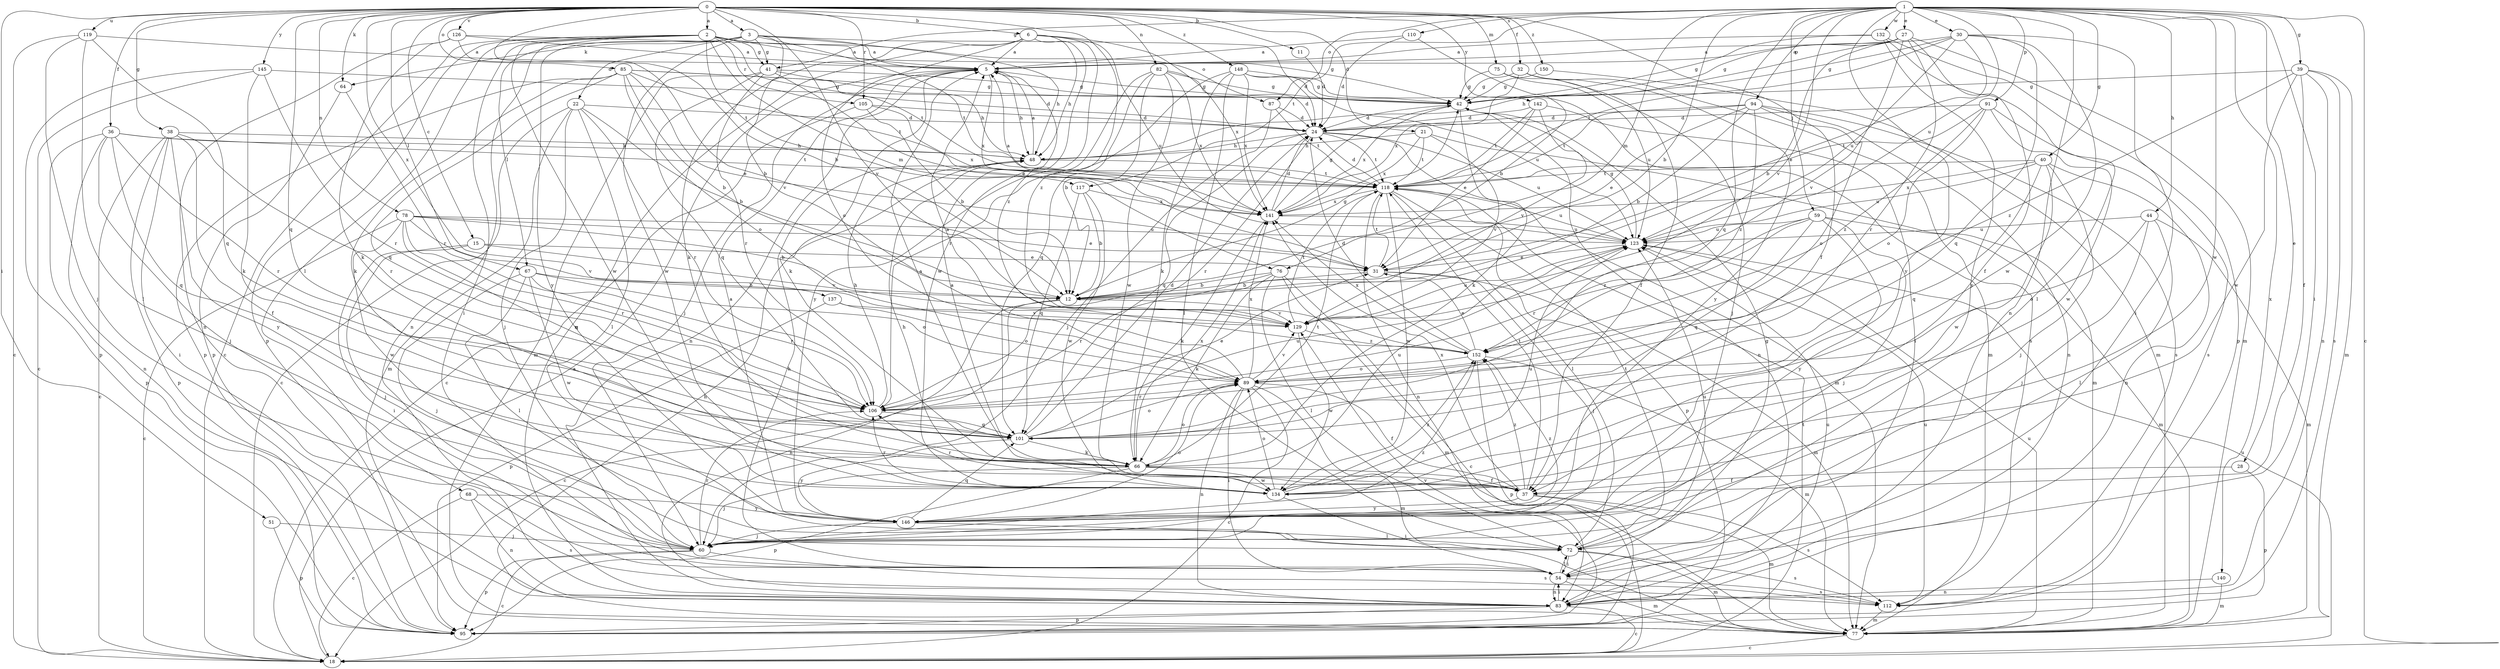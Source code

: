strict digraph  {
0;
1;
2;
3;
5;
6;
11;
12;
15;
18;
21;
22;
24;
27;
28;
30;
31;
32;
36;
37;
38;
39;
40;
41;
42;
44;
48;
51;
54;
59;
60;
64;
66;
67;
68;
72;
75;
76;
77;
78;
82;
83;
85;
87;
89;
91;
94;
95;
101;
105;
106;
110;
112;
117;
118;
119;
123;
126;
129;
132;
134;
137;
140;
141;
142;
145;
146;
148;
150;
152;
0 -> 2  [label=a];
0 -> 3  [label=a];
0 -> 6  [label=b];
0 -> 11  [label=b];
0 -> 12  [label=b];
0 -> 15  [label=c];
0 -> 21  [label=d];
0 -> 32  [label=f];
0 -> 36  [label=f];
0 -> 37  [label=f];
0 -> 38  [label=g];
0 -> 51  [label=i];
0 -> 64  [label=k];
0 -> 67  [label=l];
0 -> 75  [label=m];
0 -> 78  [label=n];
0 -> 82  [label=n];
0 -> 85  [label=o];
0 -> 101  [label=q];
0 -> 105  [label=r];
0 -> 119  [label=u];
0 -> 126  [label=v];
0 -> 129  [label=v];
0 -> 137  [label=x];
0 -> 142  [label=y];
0 -> 145  [label=y];
0 -> 148  [label=z];
0 -> 150  [label=z];
0 -> 152  [label=z];
1 -> 12  [label=b];
1 -> 18  [label=c];
1 -> 27  [label=e];
1 -> 28  [label=e];
1 -> 30  [label=e];
1 -> 39  [label=g];
1 -> 40  [label=g];
1 -> 41  [label=g];
1 -> 44  [label=h];
1 -> 54  [label=i];
1 -> 59  [label=j];
1 -> 76  [label=m];
1 -> 83  [label=n];
1 -> 87  [label=o];
1 -> 91  [label=p];
1 -> 94  [label=p];
1 -> 101  [label=q];
1 -> 110  [label=s];
1 -> 117  [label=t];
1 -> 123  [label=u];
1 -> 129  [label=v];
1 -> 132  [label=w];
1 -> 134  [label=w];
1 -> 140  [label=x];
1 -> 146  [label=y];
2 -> 5  [label=a];
2 -> 18  [label=c];
2 -> 41  [label=g];
2 -> 54  [label=i];
2 -> 67  [label=l];
2 -> 68  [label=l];
2 -> 76  [label=m];
2 -> 87  [label=o];
2 -> 95  [label=p];
2 -> 105  [label=r];
2 -> 117  [label=t];
2 -> 118  [label=t];
2 -> 134  [label=w];
3 -> 5  [label=a];
3 -> 22  [label=d];
3 -> 24  [label=d];
3 -> 41  [label=g];
3 -> 48  [label=h];
3 -> 64  [label=k];
3 -> 83  [label=n];
3 -> 118  [label=t];
3 -> 129  [label=v];
3 -> 134  [label=w];
3 -> 146  [label=y];
5 -> 42  [label=g];
5 -> 48  [label=h];
5 -> 60  [label=j];
5 -> 66  [label=k];
5 -> 83  [label=n];
5 -> 141  [label=x];
6 -> 5  [label=a];
6 -> 48  [label=h];
6 -> 66  [label=k];
6 -> 83  [label=n];
6 -> 89  [label=o];
6 -> 123  [label=u];
6 -> 134  [label=w];
6 -> 141  [label=x];
6 -> 152  [label=z];
11 -> 24  [label=d];
12 -> 18  [label=c];
12 -> 42  [label=g];
12 -> 83  [label=n];
12 -> 129  [label=v];
15 -> 31  [label=e];
15 -> 54  [label=i];
15 -> 60  [label=j];
15 -> 129  [label=v];
18 -> 5  [label=a];
18 -> 118  [label=t];
18 -> 123  [label=u];
21 -> 48  [label=h];
21 -> 77  [label=m];
21 -> 118  [label=t];
21 -> 129  [label=v];
21 -> 141  [label=x];
22 -> 12  [label=b];
22 -> 18  [label=c];
22 -> 24  [label=d];
22 -> 60  [label=j];
22 -> 72  [label=l];
22 -> 77  [label=m];
22 -> 106  [label=r];
24 -> 48  [label=h];
24 -> 77  [label=m];
24 -> 101  [label=q];
24 -> 106  [label=r];
24 -> 118  [label=t];
24 -> 123  [label=u];
27 -> 5  [label=a];
27 -> 12  [label=b];
27 -> 37  [label=f];
27 -> 42  [label=g];
27 -> 48  [label=h];
27 -> 77  [label=m];
27 -> 106  [label=r];
27 -> 129  [label=v];
28 -> 37  [label=f];
28 -> 95  [label=p];
30 -> 5  [label=a];
30 -> 31  [label=e];
30 -> 42  [label=g];
30 -> 54  [label=i];
30 -> 101  [label=q];
30 -> 118  [label=t];
30 -> 123  [label=u];
30 -> 134  [label=w];
31 -> 12  [label=b];
31 -> 60  [label=j];
31 -> 77  [label=m];
31 -> 118  [label=t];
32 -> 37  [label=f];
32 -> 42  [label=g];
32 -> 112  [label=s];
32 -> 141  [label=x];
32 -> 146  [label=y];
36 -> 48  [label=h];
36 -> 60  [label=j];
36 -> 83  [label=n];
36 -> 95  [label=p];
36 -> 101  [label=q];
36 -> 106  [label=r];
36 -> 118  [label=t];
37 -> 5  [label=a];
37 -> 48  [label=h];
37 -> 77  [label=m];
37 -> 106  [label=r];
37 -> 112  [label=s];
37 -> 118  [label=t];
37 -> 141  [label=x];
37 -> 146  [label=y];
37 -> 152  [label=z];
38 -> 18  [label=c];
38 -> 37  [label=f];
38 -> 48  [label=h];
38 -> 54  [label=i];
38 -> 95  [label=p];
38 -> 106  [label=r];
38 -> 146  [label=y];
39 -> 37  [label=f];
39 -> 42  [label=g];
39 -> 77  [label=m];
39 -> 83  [label=n];
39 -> 112  [label=s];
39 -> 134  [label=w];
39 -> 152  [label=z];
40 -> 60  [label=j];
40 -> 83  [label=n];
40 -> 101  [label=q];
40 -> 118  [label=t];
40 -> 123  [label=u];
40 -> 134  [label=w];
40 -> 141  [label=x];
41 -> 31  [label=e];
41 -> 42  [label=g];
41 -> 48  [label=h];
41 -> 77  [label=m];
41 -> 101  [label=q];
41 -> 106  [label=r];
42 -> 24  [label=d];
42 -> 66  [label=k];
42 -> 83  [label=n];
42 -> 141  [label=x];
44 -> 60  [label=j];
44 -> 72  [label=l];
44 -> 77  [label=m];
44 -> 89  [label=o];
44 -> 123  [label=u];
48 -> 5  [label=a];
48 -> 118  [label=t];
51 -> 60  [label=j];
51 -> 95  [label=p];
54 -> 42  [label=g];
54 -> 48  [label=h];
54 -> 72  [label=l];
54 -> 77  [label=m];
54 -> 83  [label=n];
54 -> 112  [label=s];
59 -> 60  [label=j];
59 -> 77  [label=m];
59 -> 101  [label=q];
59 -> 106  [label=r];
59 -> 123  [label=u];
59 -> 146  [label=y];
59 -> 152  [label=z];
60 -> 18  [label=c];
60 -> 95  [label=p];
60 -> 106  [label=r];
60 -> 112  [label=s];
60 -> 152  [label=z];
64 -> 95  [label=p];
64 -> 106  [label=r];
66 -> 5  [label=a];
66 -> 37  [label=f];
66 -> 60  [label=j];
66 -> 89  [label=o];
66 -> 95  [label=p];
66 -> 118  [label=t];
66 -> 123  [label=u];
66 -> 134  [label=w];
66 -> 141  [label=x];
67 -> 12  [label=b];
67 -> 60  [label=j];
67 -> 72  [label=l];
67 -> 89  [label=o];
67 -> 106  [label=r];
67 -> 134  [label=w];
68 -> 18  [label=c];
68 -> 83  [label=n];
68 -> 112  [label=s];
68 -> 146  [label=y];
72 -> 54  [label=i];
72 -> 77  [label=m];
72 -> 112  [label=s];
72 -> 118  [label=t];
72 -> 123  [label=u];
75 -> 42  [label=g];
75 -> 60  [label=j];
75 -> 123  [label=u];
76 -> 12  [label=b];
76 -> 18  [label=c];
76 -> 66  [label=k];
76 -> 72  [label=l];
76 -> 77  [label=m];
76 -> 106  [label=r];
77 -> 18  [label=c];
77 -> 48  [label=h];
77 -> 123  [label=u];
78 -> 12  [label=b];
78 -> 18  [label=c];
78 -> 31  [label=e];
78 -> 101  [label=q];
78 -> 106  [label=r];
78 -> 123  [label=u];
78 -> 129  [label=v];
78 -> 134  [label=w];
82 -> 12  [label=b];
82 -> 24  [label=d];
82 -> 42  [label=g];
82 -> 101  [label=q];
82 -> 134  [label=w];
82 -> 141  [label=x];
82 -> 146  [label=y];
83 -> 18  [label=c];
83 -> 54  [label=i];
83 -> 95  [label=p];
83 -> 123  [label=u];
85 -> 12  [label=b];
85 -> 24  [label=d];
85 -> 31  [label=e];
85 -> 42  [label=g];
85 -> 66  [label=k];
85 -> 89  [label=o];
85 -> 95  [label=p];
85 -> 101  [label=q];
85 -> 118  [label=t];
87 -> 24  [label=d];
87 -> 60  [label=j];
87 -> 118  [label=t];
89 -> 5  [label=a];
89 -> 18  [label=c];
89 -> 37  [label=f];
89 -> 54  [label=i];
89 -> 77  [label=m];
89 -> 83  [label=n];
89 -> 106  [label=r];
89 -> 129  [label=v];
89 -> 141  [label=x];
91 -> 24  [label=d];
91 -> 89  [label=o];
91 -> 112  [label=s];
91 -> 118  [label=t];
91 -> 134  [label=w];
91 -> 152  [label=z];
94 -> 12  [label=b];
94 -> 24  [label=d];
94 -> 31  [label=e];
94 -> 83  [label=n];
94 -> 89  [label=o];
94 -> 112  [label=s];
94 -> 118  [label=t];
94 -> 152  [label=z];
95 -> 129  [label=v];
101 -> 24  [label=d];
101 -> 66  [label=k];
101 -> 89  [label=o];
101 -> 123  [label=u];
101 -> 146  [label=y];
105 -> 12  [label=b];
105 -> 18  [label=c];
105 -> 24  [label=d];
105 -> 141  [label=x];
106 -> 31  [label=e];
106 -> 48  [label=h];
106 -> 101  [label=q];
110 -> 5  [label=a];
110 -> 12  [label=b];
110 -> 24  [label=d];
112 -> 77  [label=m];
112 -> 123  [label=u];
117 -> 12  [label=b];
117 -> 101  [label=q];
117 -> 134  [label=w];
117 -> 141  [label=x];
118 -> 24  [label=d];
118 -> 72  [label=l];
118 -> 83  [label=n];
118 -> 95  [label=p];
118 -> 123  [label=u];
118 -> 134  [label=w];
118 -> 141  [label=x];
119 -> 5  [label=a];
119 -> 18  [label=c];
119 -> 60  [label=j];
119 -> 72  [label=l];
119 -> 101  [label=q];
123 -> 31  [label=e];
123 -> 42  [label=g];
126 -> 5  [label=a];
126 -> 12  [label=b];
126 -> 42  [label=g];
126 -> 66  [label=k];
126 -> 83  [label=n];
129 -> 118  [label=t];
129 -> 123  [label=u];
129 -> 134  [label=w];
129 -> 152  [label=z];
132 -> 5  [label=a];
132 -> 42  [label=g];
132 -> 72  [label=l];
132 -> 95  [label=p];
132 -> 146  [label=y];
134 -> 54  [label=i];
134 -> 89  [label=o];
134 -> 106  [label=r];
134 -> 123  [label=u];
134 -> 152  [label=z];
137 -> 89  [label=o];
137 -> 95  [label=p];
137 -> 129  [label=v];
140 -> 77  [label=m];
140 -> 83  [label=n];
141 -> 5  [label=a];
141 -> 24  [label=d];
141 -> 42  [label=g];
141 -> 66  [label=k];
141 -> 123  [label=u];
142 -> 24  [label=d];
142 -> 31  [label=e];
142 -> 54  [label=i];
142 -> 118  [label=t];
142 -> 129  [label=v];
145 -> 18  [label=c];
145 -> 42  [label=g];
145 -> 66  [label=k];
145 -> 95  [label=p];
145 -> 106  [label=r];
146 -> 5  [label=a];
146 -> 60  [label=j];
146 -> 72  [label=l];
146 -> 89  [label=o];
146 -> 101  [label=q];
146 -> 152  [label=z];
148 -> 42  [label=g];
148 -> 66  [label=k];
148 -> 72  [label=l];
148 -> 77  [label=m];
148 -> 106  [label=r];
148 -> 123  [label=u];
148 -> 141  [label=x];
150 -> 42  [label=g];
150 -> 77  [label=m];
152 -> 24  [label=d];
152 -> 31  [label=e];
152 -> 77  [label=m];
152 -> 89  [label=o];
152 -> 95  [label=p];
152 -> 141  [label=x];
}

